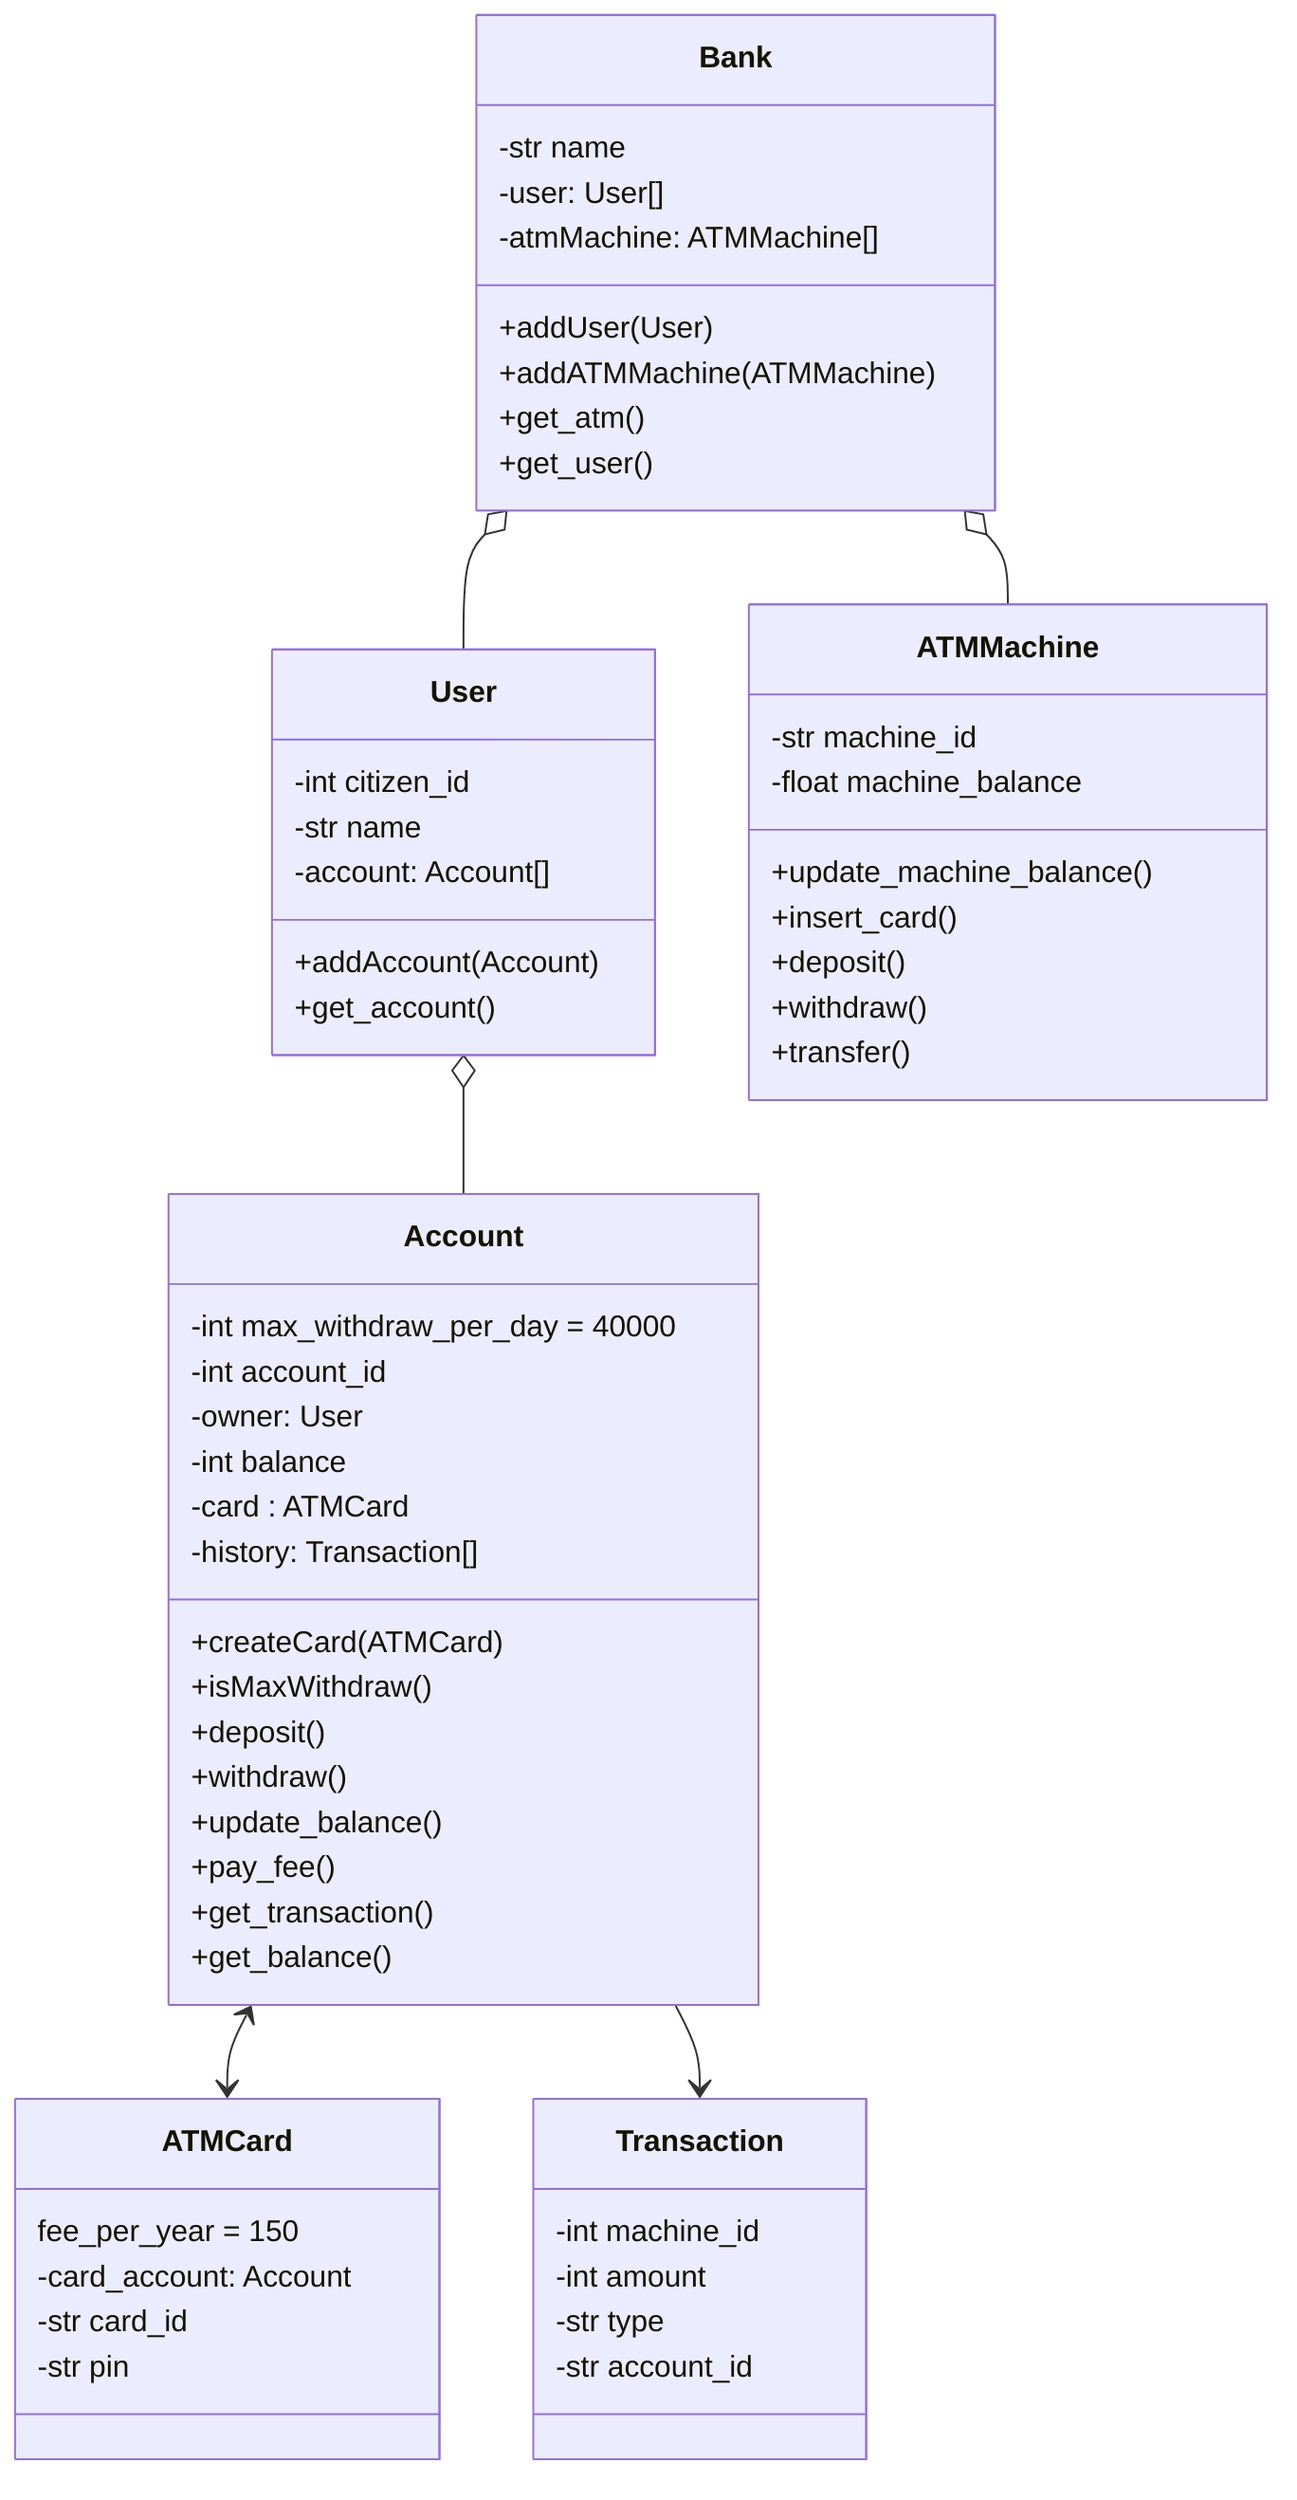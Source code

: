 classDiagram

Bank o-- User
Bank o-- ATMMachine
User o-- Account
Account <--> ATMCard
Account --> Transaction

    class Bank{
        -str name
        -user: User[]
        -atmMachine: ATMMachine[]
        +addUser(User)
        +addATMMachine(ATMMachine)
        +get_atm()
        +get_user()
    }
    class User{
        -int citizen_id
        -str name
        -account: Account[]
        +addAccount(Account)
        +get_account()
    }
    class Account{
        -int max_withdraw_per_day = 40000
        -int account_id
        -owner: User
        -int balance
        -card : ATMCard
        -history: Transaction[]
        +createCard(ATMCard)
        +isMaxWithdraw()
        +deposit()
        +withdraw()
        +update_balance()
        +pay_fee()
        +get_transaction()
        +get_balance()
    }
    class ATMCard{
        fee_per_year = 150
        -card_account: Account
        -str card_id
        -str pin
    }
    class ATMMachine{
        -str machine_id
        -float machine_balance
        +update_machine_balance()
        +insert_card()
        +deposit()
        +withdraw()
        +transfer()
    }
    class Transaction{
        -int machine_id
        -int amount
        -str type
        -str account_id
    }